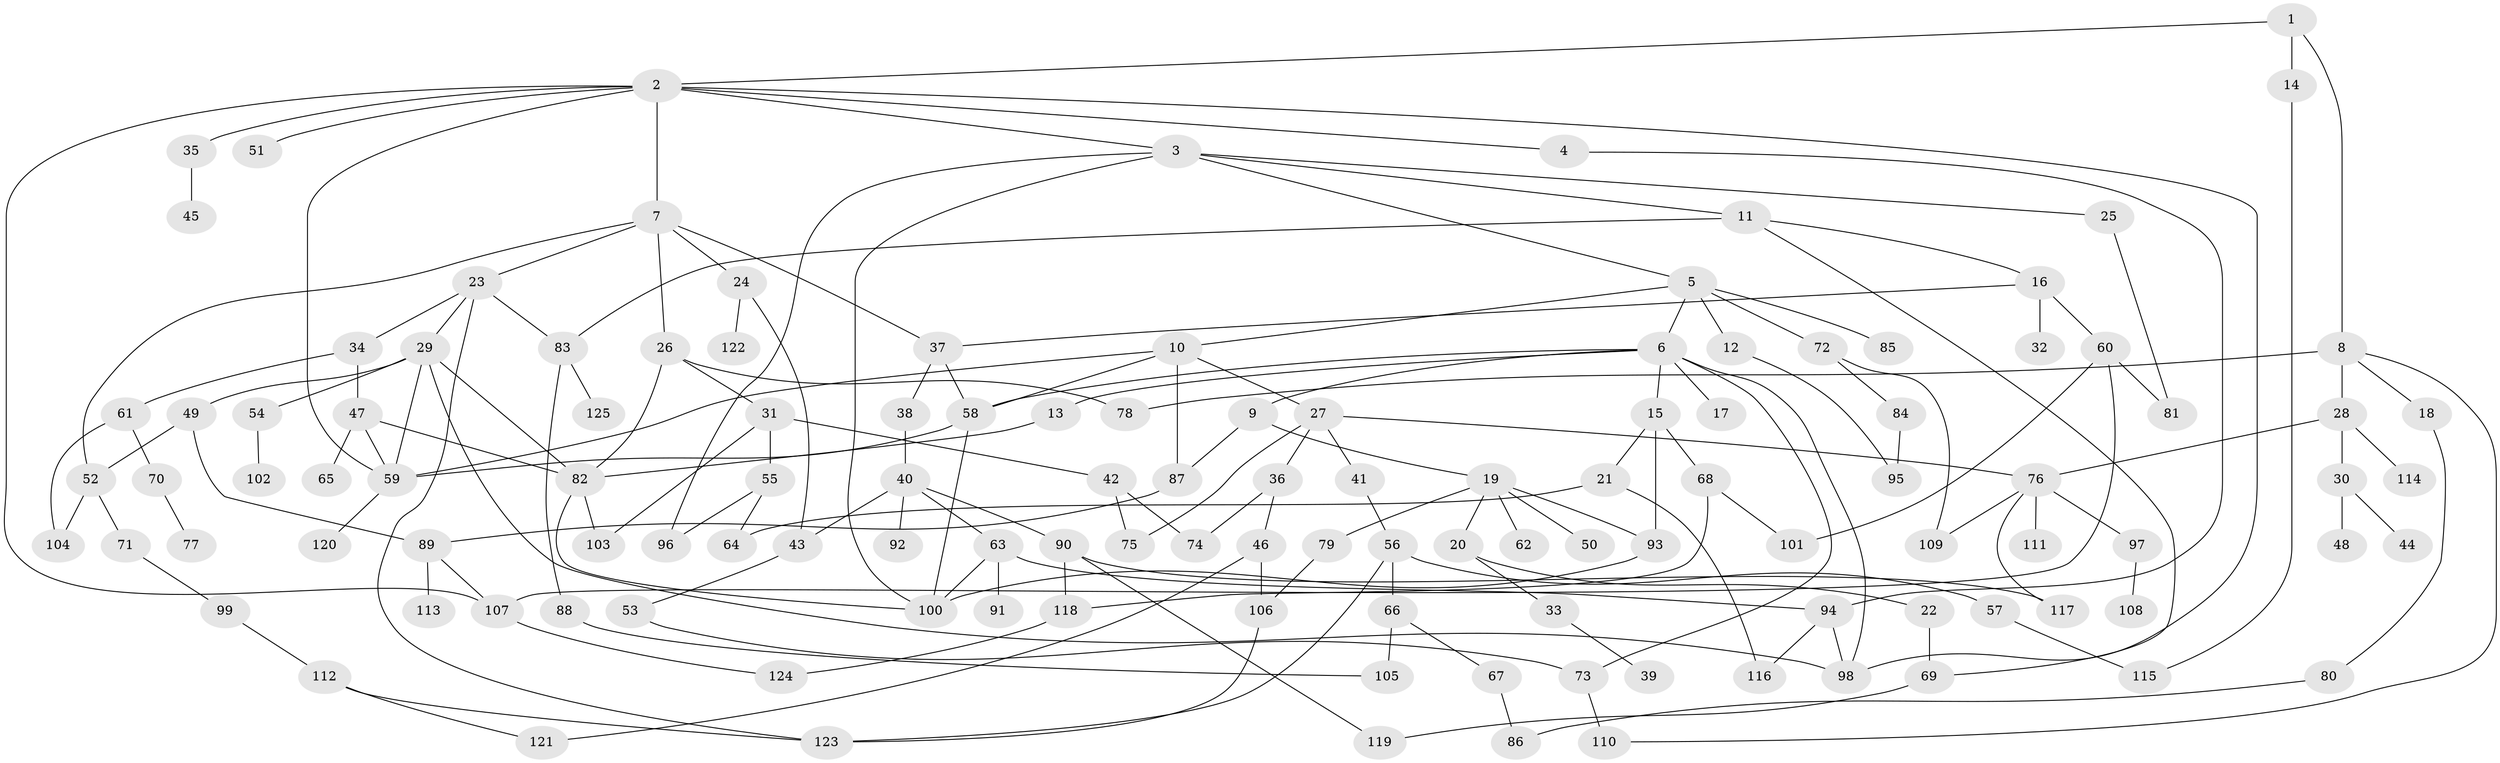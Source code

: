 // Generated by graph-tools (version 1.1) at 2025/01/03/09/25 03:01:04]
// undirected, 125 vertices, 178 edges
graph export_dot {
graph [start="1"]
  node [color=gray90,style=filled];
  1;
  2;
  3;
  4;
  5;
  6;
  7;
  8;
  9;
  10;
  11;
  12;
  13;
  14;
  15;
  16;
  17;
  18;
  19;
  20;
  21;
  22;
  23;
  24;
  25;
  26;
  27;
  28;
  29;
  30;
  31;
  32;
  33;
  34;
  35;
  36;
  37;
  38;
  39;
  40;
  41;
  42;
  43;
  44;
  45;
  46;
  47;
  48;
  49;
  50;
  51;
  52;
  53;
  54;
  55;
  56;
  57;
  58;
  59;
  60;
  61;
  62;
  63;
  64;
  65;
  66;
  67;
  68;
  69;
  70;
  71;
  72;
  73;
  74;
  75;
  76;
  77;
  78;
  79;
  80;
  81;
  82;
  83;
  84;
  85;
  86;
  87;
  88;
  89;
  90;
  91;
  92;
  93;
  94;
  95;
  96;
  97;
  98;
  99;
  100;
  101;
  102;
  103;
  104;
  105;
  106;
  107;
  108;
  109;
  110;
  111;
  112;
  113;
  114;
  115;
  116;
  117;
  118;
  119;
  120;
  121;
  122;
  123;
  124;
  125;
  1 -- 2;
  1 -- 8;
  1 -- 14;
  2 -- 3;
  2 -- 4;
  2 -- 7;
  2 -- 35;
  2 -- 51;
  2 -- 59;
  2 -- 107;
  2 -- 98;
  3 -- 5;
  3 -- 11;
  3 -- 25;
  3 -- 100;
  3 -- 96;
  4 -- 94;
  5 -- 6;
  5 -- 10;
  5 -- 12;
  5 -- 72;
  5 -- 85;
  6 -- 9;
  6 -- 13;
  6 -- 15;
  6 -- 17;
  6 -- 58;
  6 -- 98;
  6 -- 73;
  7 -- 23;
  7 -- 24;
  7 -- 26;
  7 -- 37;
  7 -- 52;
  8 -- 18;
  8 -- 28;
  8 -- 78;
  8 -- 110;
  9 -- 19;
  9 -- 87;
  10 -- 27;
  10 -- 87;
  10 -- 59;
  10 -- 58;
  11 -- 16;
  11 -- 69;
  11 -- 83;
  12 -- 95;
  13 -- 82;
  14 -- 115;
  15 -- 21;
  15 -- 68;
  15 -- 93;
  16 -- 32;
  16 -- 60;
  16 -- 37;
  18 -- 80;
  19 -- 20;
  19 -- 50;
  19 -- 62;
  19 -- 79;
  19 -- 93;
  20 -- 22;
  20 -- 33;
  21 -- 64;
  21 -- 116;
  22 -- 69;
  23 -- 29;
  23 -- 34;
  23 -- 83;
  23 -- 123;
  24 -- 122;
  24 -- 43;
  25 -- 81;
  26 -- 31;
  26 -- 82;
  26 -- 78;
  27 -- 36;
  27 -- 41;
  27 -- 76;
  27 -- 75;
  28 -- 30;
  28 -- 114;
  28 -- 76;
  29 -- 49;
  29 -- 54;
  29 -- 98;
  29 -- 59;
  29 -- 82;
  30 -- 44;
  30 -- 48;
  31 -- 42;
  31 -- 55;
  31 -- 103;
  33 -- 39;
  34 -- 47;
  34 -- 61;
  35 -- 45;
  36 -- 46;
  36 -- 74;
  37 -- 38;
  37 -- 58;
  38 -- 40;
  40 -- 43;
  40 -- 63;
  40 -- 90;
  40 -- 92;
  41 -- 56;
  42 -- 75;
  42 -- 74;
  43 -- 53;
  46 -- 106;
  46 -- 121;
  47 -- 65;
  47 -- 82;
  47 -- 59;
  49 -- 52;
  49 -- 89;
  52 -- 71;
  52 -- 104;
  53 -- 73;
  54 -- 102;
  55 -- 96;
  55 -- 64;
  56 -- 57;
  56 -- 66;
  56 -- 123;
  57 -- 115;
  58 -- 59;
  58 -- 100;
  59 -- 120;
  60 -- 101;
  60 -- 81;
  60 -- 107;
  61 -- 70;
  61 -- 104;
  63 -- 91;
  63 -- 94;
  63 -- 100;
  66 -- 67;
  66 -- 105;
  67 -- 86;
  68 -- 101;
  68 -- 118;
  69 -- 119;
  70 -- 77;
  71 -- 99;
  72 -- 84;
  72 -- 109;
  73 -- 110;
  76 -- 97;
  76 -- 109;
  76 -- 111;
  76 -- 117;
  79 -- 106;
  80 -- 86;
  82 -- 103;
  82 -- 100;
  83 -- 88;
  83 -- 125;
  84 -- 95;
  87 -- 89;
  88 -- 105;
  89 -- 113;
  89 -- 107;
  90 -- 119;
  90 -- 118;
  90 -- 117;
  93 -- 100;
  94 -- 98;
  94 -- 116;
  97 -- 108;
  99 -- 112;
  106 -- 123;
  107 -- 124;
  112 -- 123;
  112 -- 121;
  118 -- 124;
}
